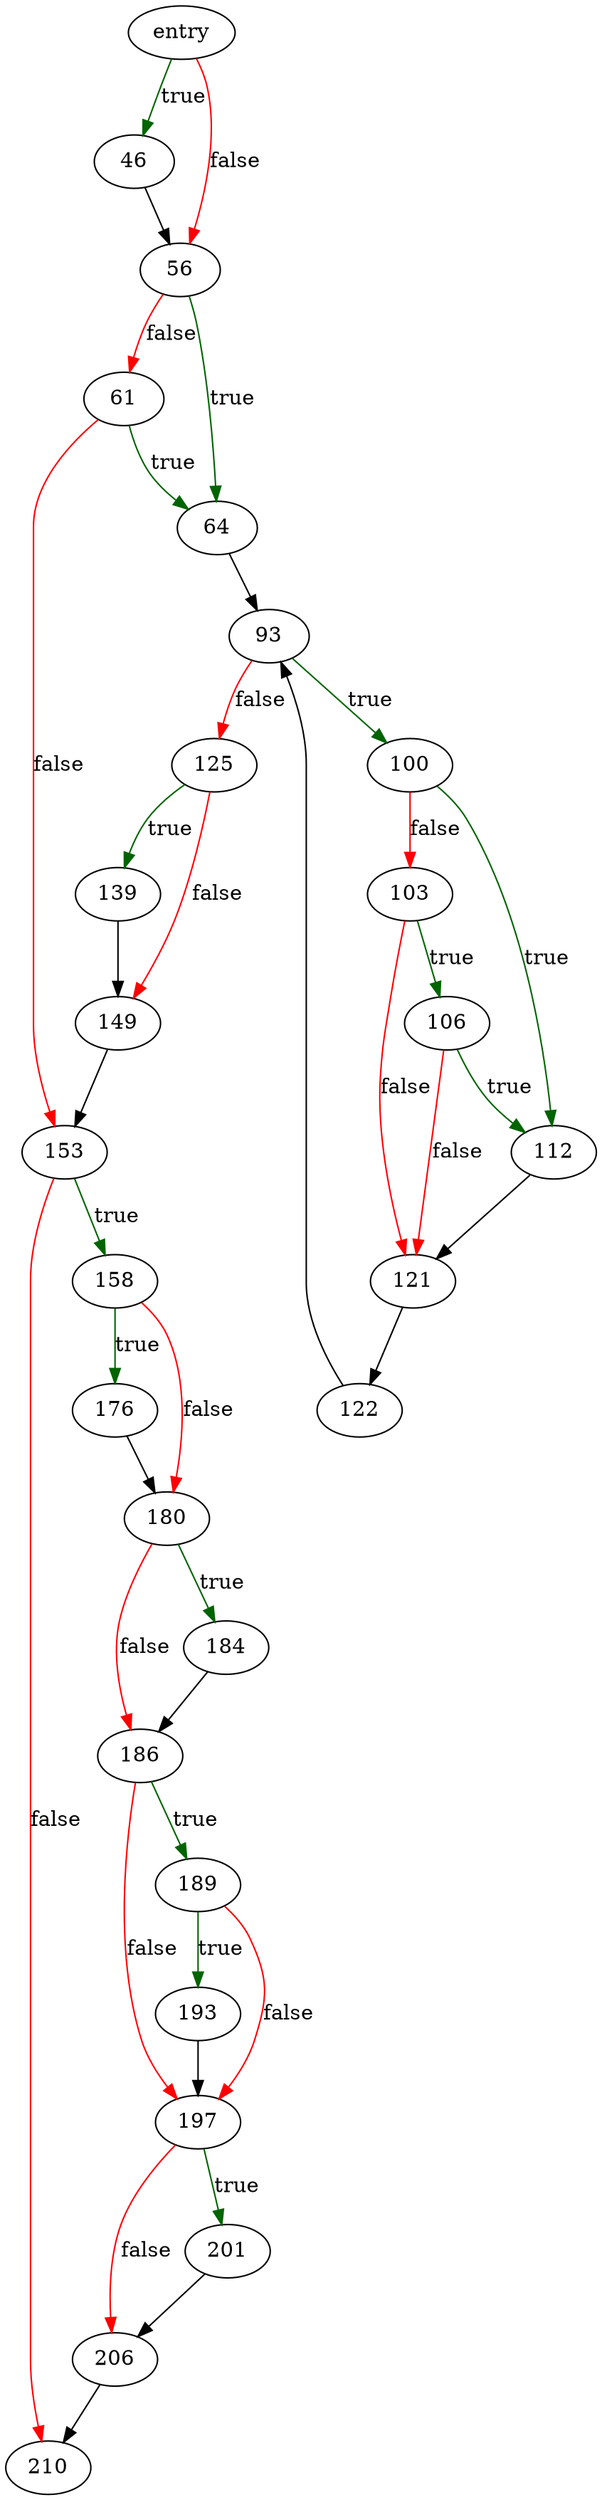 digraph "sqlite3GenerateRowDelete" {
	// Node definitions.
	11 [label=entry];
	46;
	56;
	61;
	64;
	93;
	100;
	103;
	106;
	112;
	121;
	122;
	125;
	139;
	149;
	153;
	158;
	176;
	180;
	184;
	186;
	189;
	193;
	197;
	201;
	206;
	210;

	// Edge definitions.
	11 -> 46 [
		color=darkgreen
		label=true
	];
	11 -> 56 [
		color=red
		label=false
	];
	46 -> 56;
	56 -> 61 [
		color=red
		label=false
	];
	56 -> 64 [
		color=darkgreen
		label=true
	];
	61 -> 64 [
		color=darkgreen
		label=true
	];
	61 -> 153 [
		color=red
		label=false
	];
	64 -> 93;
	93 -> 100 [
		color=darkgreen
		label=true
	];
	93 -> 125 [
		color=red
		label=false
	];
	100 -> 103 [
		color=red
		label=false
	];
	100 -> 112 [
		color=darkgreen
		label=true
	];
	103 -> 106 [
		color=darkgreen
		label=true
	];
	103 -> 121 [
		color=red
		label=false
	];
	106 -> 112 [
		color=darkgreen
		label=true
	];
	106 -> 121 [
		color=red
		label=false
	];
	112 -> 121;
	121 -> 122;
	122 -> 93;
	125 -> 139 [
		color=darkgreen
		label=true
	];
	125 -> 149 [
		color=red
		label=false
	];
	139 -> 149;
	149 -> 153;
	153 -> 158 [
		color=darkgreen
		label=true
	];
	153 -> 210 [
		color=red
		label=false
	];
	158 -> 176 [
		color=darkgreen
		label=true
	];
	158 -> 180 [
		color=red
		label=false
	];
	176 -> 180;
	180 -> 184 [
		color=darkgreen
		label=true
	];
	180 -> 186 [
		color=red
		label=false
	];
	184 -> 186;
	186 -> 189 [
		color=darkgreen
		label=true
	];
	186 -> 197 [
		color=red
		label=false
	];
	189 -> 193 [
		color=darkgreen
		label=true
	];
	189 -> 197 [
		color=red
		label=false
	];
	193 -> 197;
	197 -> 201 [
		color=darkgreen
		label=true
	];
	197 -> 206 [
		color=red
		label=false
	];
	201 -> 206;
	206 -> 210;
}